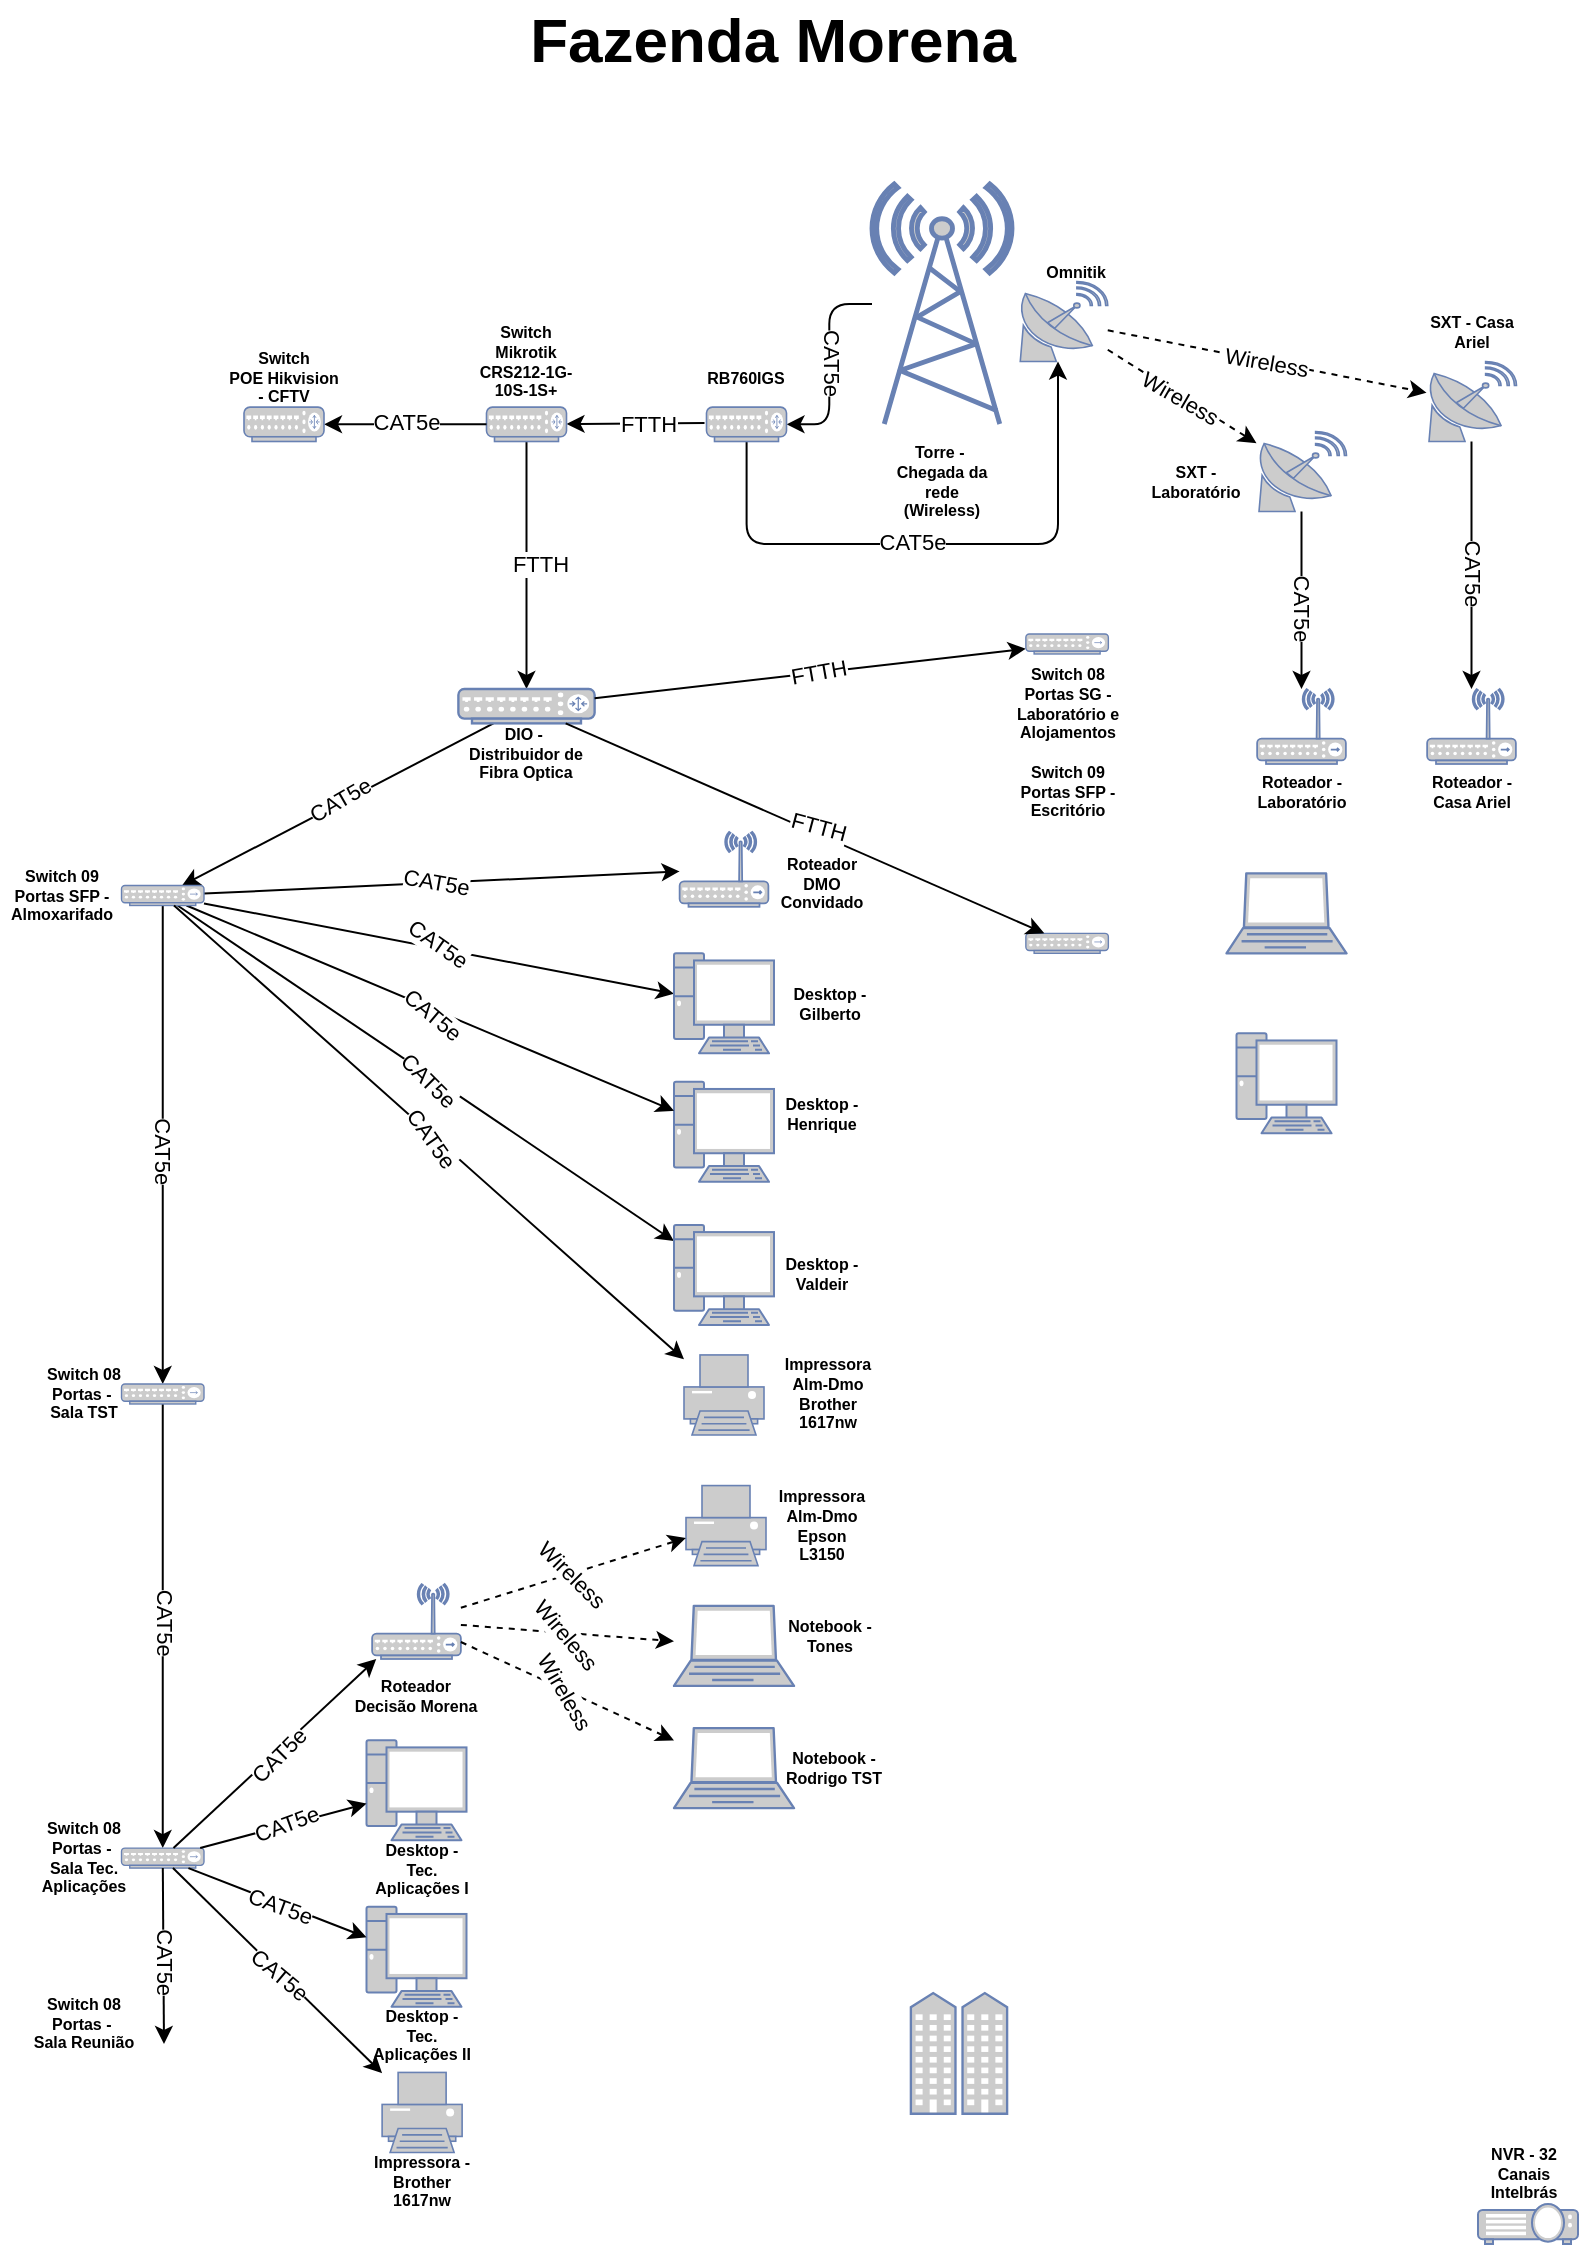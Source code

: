 <mxfile version="21.3.5" type="github">
  <diagram name="Página-1" id="kqtkgq784HLdi7vzzQb3">
    <mxGraphModel dx="1434" dy="796" grid="1" gridSize="10" guides="1" tooltips="1" connect="1" arrows="1" fold="1" page="1" pageScale="1" pageWidth="827" pageHeight="1169" math="0" shadow="0">
      <root>
        <mxCell id="0" />
        <mxCell id="1" parent="0" />
        <mxCell id="mtDc0xT71T_Rfm2EKFGz-1" value="Fazenda Morena" style="text;strokeColor=none;fillColor=none;html=1;fontSize=31;fontStyle=1;verticalAlign=middle;align=center;rounded=1;" parent="1" vertex="1">
          <mxGeometry x="364" y="28" width="100" height="40" as="geometry" />
        </mxCell>
        <mxCell id="mtDc0xT71T_Rfm2EKFGz-2" style="edgeStyle=orthogonalEdgeStyle;rounded=1;orthogonalLoop=1;jettySize=auto;html=1;entryX=1;entryY=0.5;entryDx=0;entryDy=0;entryPerimeter=0;" parent="1" source="mtDc0xT71T_Rfm2EKFGz-3" target="mtDc0xT71T_Rfm2EKFGz-52" edge="1">
          <mxGeometry relative="1" as="geometry" />
        </mxCell>
        <mxCell id="mtDc0xT71T_Rfm2EKFGz-3" value="" style="fontColor=#0066CC;verticalAlign=top;verticalLabelPosition=bottom;labelPosition=center;align=center;html=1;outlineConnect=0;fillColor=#CCCCCC;strokeColor=#6881B3;gradientColor=none;gradientDirection=north;strokeWidth=2;shape=mxgraph.networks.radio_tower;rounded=1;" parent="1" vertex="1">
          <mxGeometry x="464" y="120" width="70" height="120" as="geometry" />
        </mxCell>
        <mxCell id="mtDc0xT71T_Rfm2EKFGz-4" value="" style="fontColor=#0066CC;verticalAlign=top;verticalLabelPosition=bottom;labelPosition=center;align=center;html=1;outlineConnect=0;fillColor=#CCCCCC;strokeColor=#6881B3;gradientColor=none;gradientDirection=north;strokeWidth=2;shape=mxgraph.networks.satellite_dish;rounded=1;" parent="1" vertex="1">
          <mxGeometry x="536.88" y="168.75" width="45" height="40" as="geometry" />
        </mxCell>
        <mxCell id="mtDc0xT71T_Rfm2EKFGz-5" value="" style="fontColor=#0066CC;verticalAlign=top;verticalLabelPosition=bottom;labelPosition=center;align=center;html=1;outlineConnect=0;fillColor=#CCCCCC;strokeColor=#6881B3;gradientColor=none;gradientDirection=north;strokeWidth=2;shape=mxgraph.networks.satellite_dish;direction=east;rounded=1;" parent="1" vertex="1">
          <mxGeometry x="741.25" y="208.75" width="45" height="40" as="geometry" />
        </mxCell>
        <mxCell id="mtDc0xT71T_Rfm2EKFGz-12" value="" style="fontColor=#0066CC;verticalAlign=top;verticalLabelPosition=bottom;labelPosition=center;align=center;html=1;outlineConnect=0;fillColor=#CCCCCC;strokeColor=#6881B3;gradientColor=none;gradientDirection=north;strokeWidth=2;shape=mxgraph.networks.pc;rounded=1;" parent="1" vertex="1">
          <mxGeometry x="365.0" y="568.91" width="50" height="50" as="geometry" />
        </mxCell>
        <mxCell id="mtDc0xT71T_Rfm2EKFGz-13" value="" style="fontColor=#0066CC;verticalAlign=top;verticalLabelPosition=bottom;labelPosition=center;align=center;html=1;outlineConnect=0;fillColor=#CCCCCC;strokeColor=#6881B3;gradientColor=none;gradientDirection=north;strokeWidth=2;shape=mxgraph.networks.pc;rounded=1;" parent="1" vertex="1">
          <mxGeometry x="211.25" y="898.13" width="50" height="50" as="geometry" />
        </mxCell>
        <mxCell id="mtDc0xT71T_Rfm2EKFGz-14" value="" style="fontColor=#0066CC;verticalAlign=top;verticalLabelPosition=bottom;labelPosition=center;align=center;html=1;outlineConnect=0;fillColor=#CCCCCC;strokeColor=#6881B3;gradientColor=none;gradientDirection=north;strokeWidth=2;shape=mxgraph.networks.pc;rounded=1;" parent="1" vertex="1">
          <mxGeometry x="211.25" y="981.41" width="50" height="50" as="geometry" />
        </mxCell>
        <mxCell id="mtDc0xT71T_Rfm2EKFGz-20" value="" style="endArrow=classic;html=1;rounded=1;" parent="1" target="mtDc0xT71T_Rfm2EKFGz-178" edge="1">
          <mxGeometry relative="1" as="geometry">
            <mxPoint x="380.25" y="239.5" as="sourcePoint" />
            <mxPoint x="300" y="240" as="targetPoint" />
          </mxGeometry>
        </mxCell>
        <mxCell id="mtDc0xT71T_Rfm2EKFGz-21" value="FTTH" style="edgeLabel;resizable=0;html=1;align=center;verticalAlign=middle;rounded=1;" parent="mtDc0xT71T_Rfm2EKFGz-20" connectable="0" vertex="1">
          <mxGeometry relative="1" as="geometry">
            <mxPoint x="6" as="offset" />
          </mxGeometry>
        </mxCell>
        <mxCell id="mtDc0xT71T_Rfm2EKFGz-22" value="" style="endArrow=classic;html=1;rounded=1;" parent="1" source="mtDc0xT71T_Rfm2EKFGz-178" target="2CgIQUD_HwFbcq3ERgBm-1" edge="1">
          <mxGeometry relative="1" as="geometry">
            <mxPoint x="220" y="240" as="sourcePoint" />
            <mxPoint x="120" y="240" as="targetPoint" />
          </mxGeometry>
        </mxCell>
        <mxCell id="mtDc0xT71T_Rfm2EKFGz-23" value="FTTH" style="edgeLabel;resizable=0;html=1;align=center;verticalAlign=middle;rotation=0;rounded=1;" parent="mtDc0xT71T_Rfm2EKFGz-22" connectable="0" vertex="1">
          <mxGeometry relative="1" as="geometry">
            <mxPoint x="6" y="-1" as="offset" />
          </mxGeometry>
        </mxCell>
        <mxCell id="mtDc0xT71T_Rfm2EKFGz-24" value="" style="endArrow=classic;html=1;rounded=1;" parent="1" source="2CgIQUD_HwFbcq3ERgBm-1" target="mtDc0xT71T_Rfm2EKFGz-171" edge="1">
          <mxGeometry relative="1" as="geometry">
            <mxPoint x="70" y="260" as="sourcePoint" />
            <mxPoint x="70" y="440" as="targetPoint" />
          </mxGeometry>
        </mxCell>
        <mxCell id="mtDc0xT71T_Rfm2EKFGz-25" value="CAT5e" style="edgeLabel;resizable=0;html=1;align=center;verticalAlign=middle;rotation=-30;rounded=1;" parent="mtDc0xT71T_Rfm2EKFGz-24" connectable="0" vertex="1">
          <mxGeometry relative="1" as="geometry">
            <mxPoint x="1" y="-2" as="offset" />
          </mxGeometry>
        </mxCell>
        <mxCell id="mtDc0xT71T_Rfm2EKFGz-28" value="" style="endArrow=classic;html=1;rounded=1;" parent="1" source="mtDc0xT71T_Rfm2EKFGz-171" target="mtDc0xT71T_Rfm2EKFGz-146" edge="1">
          <mxGeometry relative="1" as="geometry">
            <mxPoint x="97" y="441" as="sourcePoint" />
            <mxPoint x="180.63" y="378.75" as="targetPoint" />
          </mxGeometry>
        </mxCell>
        <mxCell id="mtDc0xT71T_Rfm2EKFGz-29" value="CAT5e" style="edgeLabel;resizable=0;html=1;align=center;verticalAlign=middle;rotation=10;rounded=1;" parent="mtDc0xT71T_Rfm2EKFGz-28" connectable="0" vertex="1">
          <mxGeometry relative="1" as="geometry">
            <mxPoint x="-3" y="-1" as="offset" />
          </mxGeometry>
        </mxCell>
        <mxCell id="mtDc0xT71T_Rfm2EKFGz-30" value="" style="endArrow=classic;html=1;rounded=1;" parent="1" source="mtDc0xT71T_Rfm2EKFGz-171" target="2CgIQUD_HwFbcq3ERgBm-9" edge="1">
          <mxGeometry relative="1" as="geometry">
            <mxPoint x="100" y="450" as="sourcePoint" />
            <mxPoint x="180" y="420" as="targetPoint" />
          </mxGeometry>
        </mxCell>
        <mxCell id="mtDc0xT71T_Rfm2EKFGz-31" value="CAT5e" style="edgeLabel;resizable=0;html=1;align=center;verticalAlign=middle;rotation=35;rounded=1;" parent="mtDc0xT71T_Rfm2EKFGz-30" connectable="0" vertex="1">
          <mxGeometry relative="1" as="geometry">
            <mxPoint y="-3" as="offset" />
          </mxGeometry>
        </mxCell>
        <mxCell id="mtDc0xT71T_Rfm2EKFGz-41" value="Switch&lt;br&gt;Mikrotik&lt;br&gt;CRS212-1G-10S-1S+" style="text;html=1;strokeColor=none;fillColor=none;align=center;verticalAlign=middle;whiteSpace=wrap;rounded=1;fontSize=8;fontStyle=1" parent="1" vertex="1">
          <mxGeometry x="261.25" y="193.75" width="60" height="30" as="geometry" />
        </mxCell>
        <mxCell id="mtDc0xT71T_Rfm2EKFGz-50" value="DIO -&amp;nbsp; Distribuidor de Fibra Optica" style="text;html=1;strokeColor=none;fillColor=none;align=center;verticalAlign=middle;whiteSpace=wrap;rounded=1;fontSize=8;fontStyle=1" parent="1" vertex="1">
          <mxGeometry x="261.25" y="389.69" width="60" height="30" as="geometry" />
        </mxCell>
        <mxCell id="mtDc0xT71T_Rfm2EKFGz-51" style="edgeStyle=orthogonalEdgeStyle;rounded=1;orthogonalLoop=1;jettySize=auto;html=1;" parent="1" source="mtDc0xT71T_Rfm2EKFGz-52" target="mtDc0xT71T_Rfm2EKFGz-4" edge="1">
          <mxGeometry relative="1" as="geometry">
            <Array as="points">
              <mxPoint x="401" y="300" />
              <mxPoint x="557" y="300" />
            </Array>
          </mxGeometry>
        </mxCell>
        <mxCell id="mtDc0xT71T_Rfm2EKFGz-52" value="" style="fontColor=#0066CC;verticalAlign=top;verticalLabelPosition=bottom;labelPosition=center;align=center;html=1;outlineConnect=0;fillColor=#CCCCCC;strokeColor=#6881B3;gradientColor=none;gradientDirection=north;strokeWidth=2;shape=mxgraph.networks.router;rounded=1;" parent="1" vertex="1">
          <mxGeometry x="381.25" y="231.56" width="40" height="17.19" as="geometry" />
        </mxCell>
        <mxCell id="mtDc0xT71T_Rfm2EKFGz-53" value="Roteador&lt;br&gt;DMO Convidado" style="text;html=1;strokeColor=none;fillColor=none;align=center;verticalAlign=middle;whiteSpace=wrap;rounded=1;fontSize=8;fontStyle=1" parent="1" vertex="1">
          <mxGeometry x="408.81" y="455.0" width="60" height="30" as="geometry" />
        </mxCell>
        <mxCell id="mtDc0xT71T_Rfm2EKFGz-58" value="" style="endArrow=classic;html=1;rounded=1;" parent="1" source="mtDc0xT71T_Rfm2EKFGz-171" target="mtDc0xT71T_Rfm2EKFGz-12" edge="1">
          <mxGeometry relative="1" as="geometry">
            <mxPoint x="78.917" y="460" as="sourcePoint" />
            <mxPoint x="180.63" y="574.06" as="targetPoint" />
          </mxGeometry>
        </mxCell>
        <mxCell id="mtDc0xT71T_Rfm2EKFGz-59" value="CAT5e" style="edgeLabel;resizable=0;html=1;align=center;verticalAlign=middle;rotation=40;rounded=1;" parent="mtDc0xT71T_Rfm2EKFGz-58" connectable="0" vertex="1">
          <mxGeometry relative="1" as="geometry">
            <mxPoint x="1" y="3" as="offset" />
          </mxGeometry>
        </mxCell>
        <mxCell id="mtDc0xT71T_Rfm2EKFGz-60" value="" style="endArrow=classic;html=1;rounded=1;" parent="1" source="mtDc0xT71T_Rfm2EKFGz-171" target="2CgIQUD_HwFbcq3ERgBm-11" edge="1">
          <mxGeometry relative="1" as="geometry">
            <mxPoint x="74.938" y="460" as="sourcePoint" />
            <mxPoint x="180.63" y="674.06" as="targetPoint" />
          </mxGeometry>
        </mxCell>
        <mxCell id="mtDc0xT71T_Rfm2EKFGz-61" value="CAT5e" style="edgeLabel;resizable=0;html=1;align=center;verticalAlign=middle;rotation=45;rounded=1;" parent="mtDc0xT71T_Rfm2EKFGz-60" connectable="0" vertex="1">
          <mxGeometry relative="1" as="geometry">
            <mxPoint x="1" y="3" as="offset" />
          </mxGeometry>
        </mxCell>
        <mxCell id="mtDc0xT71T_Rfm2EKFGz-89" value="" style="endArrow=classic;html=1;rounded=1;" parent="1" source="mtDc0xT71T_Rfm2EKFGz-171" target="2CgIQUD_HwFbcq3ERgBm-7" edge="1">
          <mxGeometry relative="1" as="geometry">
            <mxPoint x="73.276" y="460" as="sourcePoint" />
            <mxPoint x="190" y="800" as="targetPoint" />
          </mxGeometry>
        </mxCell>
        <mxCell id="mtDc0xT71T_Rfm2EKFGz-90" value="CAT5e" style="edgeLabel;resizable=0;html=1;align=center;verticalAlign=middle;rotation=90;rounded=1;" parent="mtDc0xT71T_Rfm2EKFGz-89" connectable="0" vertex="1">
          <mxGeometry relative="1" as="geometry">
            <mxPoint x="1" y="3" as="offset" />
          </mxGeometry>
        </mxCell>
        <mxCell id="mtDc0xT71T_Rfm2EKFGz-92" value="" style="endArrow=classic;html=1;rounded=1;dashed=1;" parent="1" source="mtDc0xT71T_Rfm2EKFGz-4" target="mtDc0xT71T_Rfm2EKFGz-5" edge="1">
          <mxGeometry relative="1" as="geometry">
            <mxPoint x="566.75" y="215" as="sourcePoint" />
            <mxPoint x="748.75" y="70" as="targetPoint" />
          </mxGeometry>
        </mxCell>
        <mxCell id="mtDc0xT71T_Rfm2EKFGz-93" value="Wireless" style="edgeLabel;resizable=0;html=1;align=center;verticalAlign=middle;rotation=10;rounded=1;" parent="mtDc0xT71T_Rfm2EKFGz-92" connectable="0" vertex="1">
          <mxGeometry relative="1" as="geometry">
            <mxPoint x="-1" as="offset" />
          </mxGeometry>
        </mxCell>
        <mxCell id="mtDc0xT71T_Rfm2EKFGz-114" value="" style="endArrow=classic;html=1;rounded=1;" parent="1" source="mtDc0xT71T_Rfm2EKFGz-5" target="mtDc0xT71T_Rfm2EKFGz-148" edge="1">
          <mxGeometry relative="1" as="geometry">
            <mxPoint x="750" y="270" as="sourcePoint" />
            <mxPoint x="760" y="350" as="targetPoint" />
          </mxGeometry>
        </mxCell>
        <mxCell id="mtDc0xT71T_Rfm2EKFGz-115" value="CAT5e" style="edgeLabel;resizable=0;html=1;align=center;verticalAlign=middle;rotation=90;rounded=1;" parent="mtDc0xT71T_Rfm2EKFGz-114" connectable="0" vertex="1">
          <mxGeometry relative="1" as="geometry">
            <mxPoint x="1" y="3" as="offset" />
          </mxGeometry>
        </mxCell>
        <mxCell id="mtDc0xT71T_Rfm2EKFGz-116" value="" style="fontColor=#0066CC;verticalAlign=top;verticalLabelPosition=bottom;labelPosition=center;align=center;html=1;outlineConnect=0;fillColor=#CCCCCC;strokeColor=#6881B3;gradientColor=none;gradientDirection=north;strokeWidth=2;shape=mxgraph.networks.satellite_dish;direction=east;rounded=1;" parent="1" vertex="1">
          <mxGeometry x="656.25" y="243.75" width="45" height="40" as="geometry" />
        </mxCell>
        <mxCell id="mtDc0xT71T_Rfm2EKFGz-117" value="" style="endArrow=classic;html=1;rounded=1;" parent="1" source="mtDc0xT71T_Rfm2EKFGz-116" target="mtDc0xT71T_Rfm2EKFGz-147" edge="1">
          <mxGeometry relative="1" as="geometry">
            <mxPoint x="720" y="293" as="sourcePoint" />
            <mxPoint x="678.75" y="356.25" as="targetPoint" />
          </mxGeometry>
        </mxCell>
        <mxCell id="mtDc0xT71T_Rfm2EKFGz-118" value="CAT5e" style="edgeLabel;resizable=0;html=1;align=center;verticalAlign=middle;rotation=90;rounded=1;" parent="mtDc0xT71T_Rfm2EKFGz-117" connectable="0" vertex="1">
          <mxGeometry relative="1" as="geometry">
            <mxPoint x="1" y="3" as="offset" />
          </mxGeometry>
        </mxCell>
        <mxCell id="mtDc0xT71T_Rfm2EKFGz-119" value="" style="endArrow=classic;html=1;rounded=1;dashed=1;" parent="1" source="mtDc0xT71T_Rfm2EKFGz-4" target="mtDc0xT71T_Rfm2EKFGz-116" edge="1">
          <mxGeometry relative="1" as="geometry">
            <mxPoint x="596" y="239" as="sourcePoint" />
            <mxPoint x="751" y="239" as="targetPoint" />
          </mxGeometry>
        </mxCell>
        <mxCell id="mtDc0xT71T_Rfm2EKFGz-120" value="Wireless" style="edgeLabel;resizable=0;html=1;align=center;verticalAlign=middle;rotation=30;rounded=1;" parent="mtDc0xT71T_Rfm2EKFGz-119" connectable="0" vertex="1">
          <mxGeometry relative="1" as="geometry">
            <mxPoint x="-1" as="offset" />
          </mxGeometry>
        </mxCell>
        <mxCell id="mtDc0xT71T_Rfm2EKFGz-121" value="CAT5e" style="edgeLabel;resizable=0;html=1;align=center;verticalAlign=middle;rounded=1;" parent="1" connectable="0" vertex="1">
          <mxGeometry x="483.441" y="298.752" as="geometry" />
        </mxCell>
        <mxCell id="mtDc0xT71T_Rfm2EKFGz-122" value="CAT5e" style="edgeLabel;resizable=0;html=1;align=center;verticalAlign=middle;rotation=90;rounded=1;" parent="1" connectable="0" vertex="1">
          <mxGeometry x="444" y="208.75" as="geometry" />
        </mxCell>
        <mxCell id="mtDc0xT71T_Rfm2EKFGz-123" value="RB760IGS" style="text;html=1;strokeColor=none;fillColor=none;align=center;verticalAlign=middle;whiteSpace=wrap;rounded=1;fontSize=8;fontStyle=1" parent="1" vertex="1">
          <mxGeometry x="371.25" y="201.56" width="60" height="30" as="geometry" />
        </mxCell>
        <mxCell id="mtDc0xT71T_Rfm2EKFGz-124" value="Switch 09 Portas SFP - Almoxarifado" style="text;html=1;strokeColor=none;fillColor=none;align=center;verticalAlign=middle;whiteSpace=wrap;rounded=1;fontSize=8;fontStyle=1" parent="1" vertex="1">
          <mxGeometry x="28.75" y="460.75" width="60" height="30" as="geometry" />
        </mxCell>
        <mxCell id="mtDc0xT71T_Rfm2EKFGz-127" value="Omnitik" style="text;html=1;strokeColor=none;fillColor=none;align=center;verticalAlign=middle;whiteSpace=wrap;rounded=1;fontSize=8;fontStyle=1" parent="1" vertex="1">
          <mxGeometry x="536.25" y="148.75" width="60" height="30" as="geometry" />
        </mxCell>
        <mxCell id="mtDc0xT71T_Rfm2EKFGz-128" value="SXT - Laboratório" style="text;html=1;strokeColor=none;fillColor=none;align=center;verticalAlign=middle;whiteSpace=wrap;rounded=1;fontSize=8;fontStyle=1" parent="1" vertex="1">
          <mxGeometry x="596.25" y="253.75" width="60" height="30" as="geometry" />
        </mxCell>
        <mxCell id="mtDc0xT71T_Rfm2EKFGz-129" value="SXT - Casa Ariel" style="text;html=1;strokeColor=none;fillColor=none;align=center;verticalAlign=middle;whiteSpace=wrap;rounded=1;fontSize=8;fontStyle=1" parent="1" vertex="1">
          <mxGeometry x="733.75" y="178.75" width="60" height="30" as="geometry" />
        </mxCell>
        <mxCell id="mtDc0xT71T_Rfm2EKFGz-130" value="Roteador - Laboratório" style="text;html=1;strokeColor=none;fillColor=none;align=center;verticalAlign=middle;whiteSpace=wrap;rounded=1;fontSize=8;fontStyle=1" parent="1" vertex="1">
          <mxGeometry x="648.75" y="408.75" width="60" height="30" as="geometry" />
        </mxCell>
        <mxCell id="mtDc0xT71T_Rfm2EKFGz-131" value="Roteador - Casa Ariel" style="text;html=1;strokeColor=none;fillColor=none;align=center;verticalAlign=middle;whiteSpace=wrap;rounded=1;fontSize=8;fontStyle=1" parent="1" vertex="1">
          <mxGeometry x="733.75" y="408.75" width="60" height="30" as="geometry" />
        </mxCell>
        <mxCell id="mtDc0xT71T_Rfm2EKFGz-133" value="Desktop - Henrique" style="text;html=1;strokeColor=none;fillColor=none;align=center;verticalAlign=middle;whiteSpace=wrap;rounded=1;fontSize=8;fontStyle=1" parent="1" vertex="1">
          <mxGeometry x="408.81" y="570" width="60" height="30" as="geometry" />
        </mxCell>
        <mxCell id="mtDc0xT71T_Rfm2EKFGz-146" value="" style="fontColor=#0066CC;verticalAlign=top;verticalLabelPosition=bottom;labelPosition=center;align=center;html=1;outlineConnect=0;fillColor=#CCCCCC;strokeColor=#6881B3;gradientColor=none;gradientDirection=north;strokeWidth=2;shape=mxgraph.networks.wireless_hub;rounded=1;" parent="1" vertex="1">
          <mxGeometry x="367.81" y="443.91" width="44.38" height="37.5" as="geometry" />
        </mxCell>
        <mxCell id="mtDc0xT71T_Rfm2EKFGz-147" value="" style="fontColor=#0066CC;verticalAlign=top;verticalLabelPosition=bottom;labelPosition=center;align=center;html=1;outlineConnect=0;fillColor=#CCCCCC;strokeColor=#6881B3;gradientColor=none;gradientDirection=north;strokeWidth=2;shape=mxgraph.networks.wireless_hub;rounded=1;" parent="1" vertex="1">
          <mxGeometry x="656.56" y="372.5" width="44.38" height="37.5" as="geometry" />
        </mxCell>
        <mxCell id="mtDc0xT71T_Rfm2EKFGz-148" value="" style="fontColor=#0066CC;verticalAlign=top;verticalLabelPosition=bottom;labelPosition=center;align=center;html=1;outlineConnect=0;fillColor=#CCCCCC;strokeColor=#6881B3;gradientColor=none;gradientDirection=north;strokeWidth=2;shape=mxgraph.networks.wireless_hub;rounded=1;" parent="1" vertex="1">
          <mxGeometry x="741.56" y="372.5" width="44.38" height="37.5" as="geometry" />
        </mxCell>
        <mxCell id="mtDc0xT71T_Rfm2EKFGz-151" value="Torre -&amp;nbsp;&lt;br&gt;Chegada da rede&lt;br&gt;(Wireless)" style="text;html=1;strokeColor=none;fillColor=none;align=center;verticalAlign=middle;whiteSpace=wrap;rounded=1;fontSize=8;fontStyle=1" parent="1" vertex="1">
          <mxGeometry x="469" y="253.75" width="60" height="30" as="geometry" />
        </mxCell>
        <mxCell id="mtDc0xT71T_Rfm2EKFGz-159" value="" style="fontColor=#0066CC;verticalAlign=top;verticalLabelPosition=bottom;labelPosition=center;align=center;html=1;outlineConnect=0;fillColor=#CCCCCC;strokeColor=#6881B3;gradientColor=none;gradientDirection=north;strokeWidth=2;shape=mxgraph.networks.community;rounded=1;" parent="1" vertex="1">
          <mxGeometry x="483.44" y="1024.53" width="48.12" height="60.32" as="geometry" />
        </mxCell>
        <mxCell id="mtDc0xT71T_Rfm2EKFGz-167" value="" style="fontColor=#0066CC;verticalAlign=top;verticalLabelPosition=bottom;labelPosition=center;align=center;html=1;outlineConnect=0;fillColor=#CCCCCC;strokeColor=#6881B3;gradientColor=none;gradientDirection=north;strokeWidth=2;shape=mxgraph.networks.video_projector;rounded=1;" parent="1" vertex="1">
          <mxGeometry x="767" y="1130.0" width="50" height="20" as="geometry" />
        </mxCell>
        <mxCell id="mtDc0xT71T_Rfm2EKFGz-168" value="" style="endArrow=classic;html=1;rounded=1;exitX=0.5;exitY=0;exitDx=0;exitDy=0;exitPerimeter=0;" parent="1" source="2CgIQUD_HwFbcq3ERgBm-7" target="mtDc0xT71T_Rfm2EKFGz-174" edge="1">
          <mxGeometry relative="1" as="geometry">
            <mxPoint x="66" y="481" as="sourcePoint" />
            <mxPoint x="90" y="920" as="targetPoint" />
          </mxGeometry>
        </mxCell>
        <mxCell id="mtDc0xT71T_Rfm2EKFGz-169" value="CAT5e" style="edgeLabel;resizable=0;html=1;align=center;verticalAlign=middle;rotation=90;rounded=1;" parent="mtDc0xT71T_Rfm2EKFGz-168" connectable="0" vertex="1">
          <mxGeometry relative="1" as="geometry">
            <mxPoint x="1" y="3" as="offset" />
          </mxGeometry>
        </mxCell>
        <mxCell id="mtDc0xT71T_Rfm2EKFGz-170" value="NVR - 32 Canais Intelbrás" style="text;html=1;strokeColor=none;fillColor=none;align=center;verticalAlign=middle;whiteSpace=wrap;rounded=1;fontSize=8;fontStyle=1" parent="1" vertex="1">
          <mxGeometry x="760.31" y="1100" width="60" height="30" as="geometry" />
        </mxCell>
        <mxCell id="mtDc0xT71T_Rfm2EKFGz-171" value="" style="fontColor=#0066CC;verticalAlign=top;verticalLabelPosition=bottom;labelPosition=center;align=center;html=1;outlineConnect=0;fillColor=#CCCCCC;strokeColor=#6881B3;gradientColor=none;gradientDirection=north;strokeWidth=2;shape=mxgraph.networks.hub;rounded=1;" parent="1" vertex="1">
          <mxGeometry x="88.75" y="470.75" width="41.25" height="10" as="geometry" />
        </mxCell>
        <mxCell id="mtDc0xT71T_Rfm2EKFGz-174" value="" style="fontColor=#0066CC;verticalAlign=top;verticalLabelPosition=bottom;labelPosition=center;align=center;html=1;outlineConnect=0;fillColor=#CCCCCC;strokeColor=#6881B3;gradientColor=none;gradientDirection=north;strokeWidth=2;shape=mxgraph.networks.hub;rounded=1;" parent="1" vertex="1">
          <mxGeometry x="88.75" y="952.04" width="41.25" height="10" as="geometry" />
        </mxCell>
        <mxCell id="mtDc0xT71T_Rfm2EKFGz-178" value="" style="fontColor=#0066CC;verticalAlign=top;verticalLabelPosition=bottom;labelPosition=center;align=center;html=1;outlineConnect=0;fillColor=#CCCCCC;strokeColor=#6881B3;gradientColor=none;gradientDirection=north;strokeWidth=2;shape=mxgraph.networks.router;rounded=1;" parent="1" vertex="1">
          <mxGeometry x="271.25" y="231.56" width="40" height="17.19" as="geometry" />
        </mxCell>
        <mxCell id="2CgIQUD_HwFbcq3ERgBm-1" value="" style="fontColor=#0066CC;verticalAlign=top;verticalLabelPosition=bottom;labelPosition=center;align=center;html=1;outlineConnect=0;fillColor=#CCCCCC;strokeColor=#6881B3;gradientColor=none;gradientDirection=north;strokeWidth=2;shape=mxgraph.networks.router;rounded=1;" parent="1" vertex="1">
          <mxGeometry x="257.19" y="372.5" width="68.12" height="17.19" as="geometry" />
        </mxCell>
        <mxCell id="2CgIQUD_HwFbcq3ERgBm-2" value="" style="endArrow=classic;html=1;rounded=1;" parent="1" source="mtDc0xT71T_Rfm2EKFGz-178" target="2CgIQUD_HwFbcq3ERgBm-4" edge="1">
          <mxGeometry relative="1" as="geometry">
            <mxPoint x="260.13" y="253.75" as="sourcePoint" />
            <mxPoint x="260" y="290" as="targetPoint" />
          </mxGeometry>
        </mxCell>
        <mxCell id="2CgIQUD_HwFbcq3ERgBm-3" value="CAT5e" style="edgeLabel;resizable=0;html=1;align=center;verticalAlign=middle;rotation=0;rounded=1;" parent="2CgIQUD_HwFbcq3ERgBm-2" connectable="0" vertex="1">
          <mxGeometry relative="1" as="geometry">
            <mxPoint y="-1" as="offset" />
          </mxGeometry>
        </mxCell>
        <mxCell id="2CgIQUD_HwFbcq3ERgBm-4" value="" style="fontColor=#0066CC;verticalAlign=top;verticalLabelPosition=bottom;labelPosition=center;align=center;html=1;outlineConnect=0;fillColor=#CCCCCC;strokeColor=#6881B3;gradientColor=none;gradientDirection=north;strokeWidth=2;shape=mxgraph.networks.router;rounded=1;" parent="1" vertex="1">
          <mxGeometry x="150" y="231.56" width="40" height="17.19" as="geometry" />
        </mxCell>
        <mxCell id="2CgIQUD_HwFbcq3ERgBm-5" value="Switch&lt;br&gt;POE Hikvision - CFTV" style="text;html=1;strokeColor=none;fillColor=none;align=center;verticalAlign=middle;whiteSpace=wrap;rounded=1;fontSize=8;fontStyle=1" parent="1" vertex="1">
          <mxGeometry x="140" y="201.56" width="60" height="30" as="geometry" />
        </mxCell>
        <mxCell id="2CgIQUD_HwFbcq3ERgBm-7" value="" style="fontColor=#0066CC;verticalAlign=top;verticalLabelPosition=bottom;labelPosition=center;align=center;html=1;outlineConnect=0;fillColor=#CCCCCC;strokeColor=#6881B3;gradientColor=none;gradientDirection=north;strokeWidth=2;shape=mxgraph.networks.hub;rounded=1;" parent="1" vertex="1">
          <mxGeometry x="88.75" y="720" width="41.25" height="10" as="geometry" />
        </mxCell>
        <mxCell id="2CgIQUD_HwFbcq3ERgBm-9" value="" style="fontColor=#0066CC;verticalAlign=top;verticalLabelPosition=bottom;labelPosition=center;align=center;html=1;outlineConnect=0;fillColor=#CCCCCC;strokeColor=#6881B3;gradientColor=none;gradientDirection=north;strokeWidth=2;shape=mxgraph.networks.pc;rounded=1;" parent="1" vertex="1">
          <mxGeometry x="365.0" y="504.66" width="50" height="50" as="geometry" />
        </mxCell>
        <mxCell id="2CgIQUD_HwFbcq3ERgBm-10" value="Desktop - Gilberto" style="text;html=1;strokeColor=none;fillColor=none;align=center;verticalAlign=middle;whiteSpace=wrap;rounded=1;fontSize=8;fontStyle=1" parent="1" vertex="1">
          <mxGeometry x="413.18" y="514.66" width="60" height="30" as="geometry" />
        </mxCell>
        <mxCell id="2CgIQUD_HwFbcq3ERgBm-11" value="" style="fontColor=#0066CC;verticalAlign=top;verticalLabelPosition=bottom;labelPosition=center;align=center;html=1;outlineConnect=0;fillColor=#CCCCCC;strokeColor=#6881B3;gradientColor=none;gradientDirection=north;strokeWidth=2;shape=mxgraph.networks.pc;rounded=1;" parent="1" vertex="1">
          <mxGeometry x="365.0" y="640.47" width="50" height="50" as="geometry" />
        </mxCell>
        <mxCell id="2CgIQUD_HwFbcq3ERgBm-12" value="Desktop - Valdeir" style="text;html=1;strokeColor=none;fillColor=none;align=center;verticalAlign=middle;whiteSpace=wrap;rounded=1;fontSize=8;fontStyle=1" parent="1" vertex="1">
          <mxGeometry x="408.81" y="650.47" width="60" height="30" as="geometry" />
        </mxCell>
        <mxCell id="2CgIQUD_HwFbcq3ERgBm-14" value="Notebook - Tones" style="text;html=1;strokeColor=none;fillColor=none;align=center;verticalAlign=middle;whiteSpace=wrap;rounded=1;fontSize=8;fontStyle=1" parent="1" vertex="1">
          <mxGeometry x="413.18" y="830.95" width="60" height="30" as="geometry" />
        </mxCell>
        <mxCell id="2CgIQUD_HwFbcq3ERgBm-17" value="" style="fontColor=#0066CC;verticalAlign=top;verticalLabelPosition=bottom;labelPosition=center;align=center;html=1;outlineConnect=0;fillColor=#CCCCCC;strokeColor=#6881B3;gradientColor=none;gradientDirection=north;strokeWidth=2;shape=mxgraph.networks.printer;rounded=1;" parent="1" vertex="1">
          <mxGeometry x="370" y="705.47" width="40" height="40" as="geometry" />
        </mxCell>
        <mxCell id="2CgIQUD_HwFbcq3ERgBm-18" value="Impressora Alm-Dmo&lt;br&gt;Brother 1617nw" style="text;html=1;strokeColor=none;fillColor=none;align=center;verticalAlign=middle;whiteSpace=wrap;rounded=1;fontSize=8;fontStyle=1" parent="1" vertex="1">
          <mxGeometry x="412.19" y="700.0" width="60" height="50" as="geometry" />
        </mxCell>
        <mxCell id="2CgIQUD_HwFbcq3ERgBm-19" value="" style="endArrow=classic;html=1;rounded=1;" parent="1" source="mtDc0xT71T_Rfm2EKFGz-171" target="2CgIQUD_HwFbcq3ERgBm-17" edge="1">
          <mxGeometry relative="1" as="geometry">
            <mxPoint x="90" y="330" as="sourcePoint" />
            <mxPoint x="250" y="740" as="targetPoint" />
          </mxGeometry>
        </mxCell>
        <mxCell id="2CgIQUD_HwFbcq3ERgBm-20" value="CAT5e" style="edgeLabel;resizable=0;html=1;align=center;verticalAlign=middle;rotation=55;rounded=1;" parent="2CgIQUD_HwFbcq3ERgBm-19" connectable="0" vertex="1">
          <mxGeometry relative="1" as="geometry">
            <mxPoint x="1" y="3" as="offset" />
          </mxGeometry>
        </mxCell>
        <mxCell id="EAprUsOKvEmy7xqBj63X-1" value="" style="endArrow=classic;html=1;rounded=1;strokeColor=default;dashed=1;" edge="1" parent="1" source="EAprUsOKvEmy7xqBj63X-19" target="2CgIQUD_HwFbcq3ERgBm-13">
          <mxGeometry relative="1" as="geometry">
            <mxPoint x="249.794" y="914.06" as="sourcePoint" />
            <mxPoint x="269.06" y="533.98" as="targetPoint" />
          </mxGeometry>
        </mxCell>
        <mxCell id="EAprUsOKvEmy7xqBj63X-2" value="Wireless" style="edgeLabel;resizable=0;html=1;align=center;verticalAlign=middle;rotation=50;rounded=1;" connectable="0" vertex="1" parent="EAprUsOKvEmy7xqBj63X-1">
          <mxGeometry relative="1" as="geometry">
            <mxPoint x="-1" as="offset" />
          </mxGeometry>
        </mxCell>
        <mxCell id="EAprUsOKvEmy7xqBj63X-3" value="" style="fontColor=#0066CC;verticalAlign=top;verticalLabelPosition=bottom;labelPosition=center;align=center;html=1;outlineConnect=0;fillColor=#CCCCCC;strokeColor=#6881B3;gradientColor=none;gradientDirection=north;strokeWidth=2;shape=mxgraph.networks.printer;rounded=1;" vertex="1" parent="1">
          <mxGeometry x="371" y="770.79" width="40" height="40" as="geometry" />
        </mxCell>
        <mxCell id="EAprUsOKvEmy7xqBj63X-5" value="" style="endArrow=classic;html=1;rounded=1;strokeColor=default;dashed=1;" edge="1" parent="1" source="EAprUsOKvEmy7xqBj63X-19" target="EAprUsOKvEmy7xqBj63X-3">
          <mxGeometry relative="1" as="geometry">
            <mxPoint x="244.917" y="914.06" as="sourcePoint" />
            <mxPoint x="320" y="770.47" as="targetPoint" />
          </mxGeometry>
        </mxCell>
        <mxCell id="EAprUsOKvEmy7xqBj63X-6" value="Wireless" style="edgeLabel;resizable=0;html=1;align=center;verticalAlign=middle;rotation=45;rounded=1;" connectable="0" vertex="1" parent="EAprUsOKvEmy7xqBj63X-5">
          <mxGeometry relative="1" as="geometry">
            <mxPoint x="-1" as="offset" />
          </mxGeometry>
        </mxCell>
        <mxCell id="EAprUsOKvEmy7xqBj63X-8" value="Switch 08 Portas -&amp;nbsp;&lt;br&gt;Sala TST" style="text;html=1;strokeColor=none;fillColor=none;align=center;verticalAlign=middle;whiteSpace=wrap;rounded=1;fontSize=8;fontStyle=1" vertex="1" parent="1">
          <mxGeometry x="40" y="710.47" width="60" height="30" as="geometry" />
        </mxCell>
        <mxCell id="EAprUsOKvEmy7xqBj63X-7" value="Impressora Alm-Dmo&lt;br&gt;Epson&lt;br&gt;L3150" style="text;html=1;strokeColor=none;fillColor=none;align=center;verticalAlign=middle;whiteSpace=wrap;rounded=1;fontSize=8;fontStyle=1" vertex="1" parent="1">
          <mxGeometry x="408.81" y="765.79" width="60" height="50" as="geometry" />
        </mxCell>
        <mxCell id="2CgIQUD_HwFbcq3ERgBm-13" value="" style="fontColor=#0066CC;verticalAlign=top;verticalLabelPosition=bottom;labelPosition=center;align=center;html=1;outlineConnect=0;fillColor=#CCCCCC;strokeColor=#6881B3;gradientColor=none;gradientDirection=north;strokeWidth=2;shape=mxgraph.networks.laptop;rounded=1;" parent="1" vertex="1">
          <mxGeometry x="365" y="830.95" width="60" height="40" as="geometry" />
        </mxCell>
        <mxCell id="EAprUsOKvEmy7xqBj63X-15" value="" style="endArrow=classic;html=1;rounded=1;" edge="1" parent="1" source="mtDc0xT71T_Rfm2EKFGz-174" target="EAprUsOKvEmy7xqBj63X-19">
          <mxGeometry relative="1" as="geometry">
            <mxPoint x="150" y="970" as="sourcePoint" />
            <mxPoint x="210" y="933.41" as="targetPoint" />
          </mxGeometry>
        </mxCell>
        <mxCell id="EAprUsOKvEmy7xqBj63X-16" value="CAT5e" style="edgeLabel;resizable=0;html=1;align=center;verticalAlign=middle;rotation=-45;rounded=1;" connectable="0" vertex="1" parent="EAprUsOKvEmy7xqBj63X-15">
          <mxGeometry relative="1" as="geometry">
            <mxPoint x="1" y="1" as="offset" />
          </mxGeometry>
        </mxCell>
        <mxCell id="EAprUsOKvEmy7xqBj63X-18" value="" style="fontColor=#0066CC;verticalAlign=top;verticalLabelPosition=bottom;labelPosition=center;align=center;html=1;outlineConnect=0;fillColor=#CCCCCC;strokeColor=#6881B3;gradientColor=none;gradientDirection=north;strokeWidth=2;shape=mxgraph.networks.printer;rounded=1;" vertex="1" parent="1">
          <mxGeometry x="219.06" y="1064.22" width="40" height="40" as="geometry" />
        </mxCell>
        <mxCell id="EAprUsOKvEmy7xqBj63X-19" value="" style="fontColor=#0066CC;verticalAlign=top;verticalLabelPosition=bottom;labelPosition=center;align=center;html=1;outlineConnect=0;fillColor=#CCCCCC;strokeColor=#6881B3;gradientColor=none;gradientDirection=north;strokeWidth=2;shape=mxgraph.networks.wireless_hub;rounded=1;" vertex="1" parent="1">
          <mxGeometry x="214.06" y="820.0" width="44.38" height="37.5" as="geometry" />
        </mxCell>
        <mxCell id="EAprUsOKvEmy7xqBj63X-20" value="" style="endArrow=classic;html=1;rounded=1;" edge="1" parent="1" source="mtDc0xT71T_Rfm2EKFGz-174" target="mtDc0xT71T_Rfm2EKFGz-13">
          <mxGeometry relative="1" as="geometry">
            <mxPoint x="124" y="941" as="sourcePoint" />
            <mxPoint x="233" y="777" as="targetPoint" />
          </mxGeometry>
        </mxCell>
        <mxCell id="EAprUsOKvEmy7xqBj63X-21" value="CAT5e" style="edgeLabel;resizable=0;html=1;align=center;verticalAlign=middle;rotation=-20;rounded=1;" connectable="0" vertex="1" parent="EAprUsOKvEmy7xqBj63X-20">
          <mxGeometry relative="1" as="geometry">
            <mxPoint x="1" y="-1" as="offset" />
          </mxGeometry>
        </mxCell>
        <mxCell id="EAprUsOKvEmy7xqBj63X-22" value="" style="endArrow=classic;html=1;rounded=1;" edge="1" parent="1" source="mtDc0xT71T_Rfm2EKFGz-174" target="mtDc0xT71T_Rfm2EKFGz-14">
          <mxGeometry relative="1" as="geometry">
            <mxPoint x="134" y="951" as="sourcePoint" />
            <mxPoint x="243" y="787" as="targetPoint" />
          </mxGeometry>
        </mxCell>
        <mxCell id="EAprUsOKvEmy7xqBj63X-23" value="CAT5e" style="edgeLabel;resizable=0;html=1;align=center;verticalAlign=middle;rotation=20;rounded=1;" connectable="0" vertex="1" parent="EAprUsOKvEmy7xqBj63X-22">
          <mxGeometry relative="1" as="geometry">
            <mxPoint x="1" y="1" as="offset" />
          </mxGeometry>
        </mxCell>
        <mxCell id="EAprUsOKvEmy7xqBj63X-24" value="" style="endArrow=classic;html=1;rounded=1;" edge="1" parent="1" source="mtDc0xT71T_Rfm2EKFGz-174" target="EAprUsOKvEmy7xqBj63X-18">
          <mxGeometry relative="1" as="geometry">
            <mxPoint x="144" y="961" as="sourcePoint" />
            <mxPoint x="253" y="797" as="targetPoint" />
          </mxGeometry>
        </mxCell>
        <mxCell id="EAprUsOKvEmy7xqBj63X-25" value="CAT5e" style="edgeLabel;resizable=0;html=1;align=center;verticalAlign=middle;rotation=40;rounded=1;" connectable="0" vertex="1" parent="EAprUsOKvEmy7xqBj63X-24">
          <mxGeometry relative="1" as="geometry">
            <mxPoint x="1" y="1" as="offset" />
          </mxGeometry>
        </mxCell>
        <mxCell id="EAprUsOKvEmy7xqBj63X-26" value="" style="fontColor=#0066CC;verticalAlign=top;verticalLabelPosition=bottom;labelPosition=center;align=center;html=1;outlineConnect=0;fillColor=#CCCCCC;strokeColor=#6881B3;gradientColor=none;gradientDirection=north;strokeWidth=2;shape=mxgraph.networks.laptop;rounded=1;" vertex="1" parent="1">
          <mxGeometry x="365" y="892.04" width="60" height="40" as="geometry" />
        </mxCell>
        <mxCell id="EAprUsOKvEmy7xqBj63X-27" value="Notebook - Rodrigo TST" style="text;html=1;strokeColor=none;fillColor=none;align=center;verticalAlign=middle;whiteSpace=wrap;rounded=1;fontSize=8;fontStyle=1" vertex="1" parent="1">
          <mxGeometry x="415.0" y="897.04" width="60" height="30" as="geometry" />
        </mxCell>
        <mxCell id="EAprUsOKvEmy7xqBj63X-28" value="" style="endArrow=classic;html=1;rounded=1;strokeColor=default;dashed=1;" edge="1" parent="1" source="EAprUsOKvEmy7xqBj63X-19" target="EAprUsOKvEmy7xqBj63X-26">
          <mxGeometry relative="1" as="geometry">
            <mxPoint x="261" y="608" as="sourcePoint" />
            <mxPoint x="387" y="750" as="targetPoint" />
          </mxGeometry>
        </mxCell>
        <mxCell id="EAprUsOKvEmy7xqBj63X-29" value="Wireless" style="edgeLabel;resizable=0;html=1;align=center;verticalAlign=middle;rotation=60;rounded=1;" connectable="0" vertex="1" parent="EAprUsOKvEmy7xqBj63X-28">
          <mxGeometry relative="1" as="geometry">
            <mxPoint x="-1" as="offset" />
          </mxGeometry>
        </mxCell>
        <mxCell id="EAprUsOKvEmy7xqBj63X-30" value="Desktop -&lt;br&gt;Tec. Aplicações I" style="text;html=1;strokeColor=none;fillColor=none;align=center;verticalAlign=middle;whiteSpace=wrap;rounded=1;fontSize=8;fontStyle=1" vertex="1" parent="1">
          <mxGeometry x="209.06" y="948.13" width="60" height="30" as="geometry" />
        </mxCell>
        <mxCell id="EAprUsOKvEmy7xqBj63X-31" value="Roteador&lt;br&gt;Decisão Morena" style="text;html=1;strokeColor=none;fillColor=none;align=center;verticalAlign=middle;whiteSpace=wrap;rounded=1;fontSize=8;fontStyle=1" vertex="1" parent="1">
          <mxGeometry x="201.25" y="860.93" width="70" height="30" as="geometry" />
        </mxCell>
        <mxCell id="EAprUsOKvEmy7xqBj63X-32" value="Desktop -&lt;br&gt;Tec. Aplicações II" style="text;html=1;strokeColor=none;fillColor=none;align=center;verticalAlign=middle;whiteSpace=wrap;rounded=1;fontSize=8;fontStyle=1" vertex="1" parent="1">
          <mxGeometry x="209.06" y="1031.41" width="60" height="30" as="geometry" />
        </mxCell>
        <mxCell id="EAprUsOKvEmy7xqBj63X-33" value="Impressora - Brother 1617nw" style="text;html=1;strokeColor=none;fillColor=none;align=center;verticalAlign=middle;whiteSpace=wrap;rounded=1;fontSize=8;fontStyle=1" vertex="1" parent="1">
          <mxGeometry x="209.06" y="1104.22" width="60" height="30" as="geometry" />
        </mxCell>
        <mxCell id="EAprUsOKvEmy7xqBj63X-34" value="" style="endArrow=classic;html=1;rounded=1;" edge="1" parent="1" source="mtDc0xT71T_Rfm2EKFGz-174">
          <mxGeometry relative="1" as="geometry">
            <mxPoint x="109" y="770" as="sourcePoint" />
            <mxPoint x="110" y="1050" as="targetPoint" />
          </mxGeometry>
        </mxCell>
        <mxCell id="EAprUsOKvEmy7xqBj63X-35" value="CAT5e" style="edgeLabel;resizable=0;html=1;align=center;verticalAlign=middle;rotation=90;rounded=1;" connectable="0" vertex="1" parent="EAprUsOKvEmy7xqBj63X-34">
          <mxGeometry relative="1" as="geometry">
            <mxPoint x="1" y="3" as="offset" />
          </mxGeometry>
        </mxCell>
        <mxCell id="EAprUsOKvEmy7xqBj63X-37" value="Switch 08 Portas -&amp;nbsp;&lt;br&gt;Sala Reunião" style="text;html=1;strokeColor=none;fillColor=none;align=center;verticalAlign=middle;whiteSpace=wrap;rounded=1;fontSize=8;fontStyle=1" vertex="1" parent="1">
          <mxGeometry x="40" y="1024.53" width="60" height="30" as="geometry" />
        </mxCell>
        <mxCell id="EAprUsOKvEmy7xqBj63X-38" value="Switch 08 Portas -&amp;nbsp;&lt;br&gt;Sala Tec. Aplicações" style="text;html=1;strokeColor=none;fillColor=none;align=center;verticalAlign=middle;whiteSpace=wrap;rounded=1;fontSize=8;fontStyle=1" vertex="1" parent="1">
          <mxGeometry x="40" y="942.04" width="60" height="30" as="geometry" />
        </mxCell>
        <mxCell id="EAprUsOKvEmy7xqBj63X-39" value="" style="endArrow=classic;html=1;rounded=1;" edge="1" parent="1" source="2CgIQUD_HwFbcq3ERgBm-1" target="EAprUsOKvEmy7xqBj63X-41">
          <mxGeometry relative="1" as="geometry">
            <mxPoint x="327" y="260.75" as="sourcePoint" />
            <mxPoint x="580" y="390" as="targetPoint" />
          </mxGeometry>
        </mxCell>
        <mxCell id="EAprUsOKvEmy7xqBj63X-40" value="FTTH" style="edgeLabel;resizable=0;html=1;align=center;verticalAlign=middle;rotation=-10;rounded=1;" connectable="0" vertex="1" parent="EAprUsOKvEmy7xqBj63X-39">
          <mxGeometry relative="1" as="geometry">
            <mxPoint x="4" y="-1" as="offset" />
          </mxGeometry>
        </mxCell>
        <mxCell id="EAprUsOKvEmy7xqBj63X-41" value="" style="fontColor=#0066CC;verticalAlign=top;verticalLabelPosition=bottom;labelPosition=center;align=center;html=1;outlineConnect=0;fillColor=#CCCCCC;strokeColor=#6881B3;gradientColor=none;gradientDirection=north;strokeWidth=2;shape=mxgraph.networks.hub;rounded=1;" vertex="1" parent="1">
          <mxGeometry x="540.93" y="345.0" width="41.25" height="10" as="geometry" />
        </mxCell>
        <mxCell id="EAprUsOKvEmy7xqBj63X-42" value="Switch 09 Portas SFP - Escritório" style="text;html=1;strokeColor=none;fillColor=none;align=center;verticalAlign=middle;whiteSpace=wrap;rounded=1;fontSize=8;fontStyle=1" vertex="1" parent="1">
          <mxGeometry x="531.56" y="408.75" width="60" height="30" as="geometry" />
        </mxCell>
        <mxCell id="EAprUsOKvEmy7xqBj63X-44" value="" style="fontColor=#0066CC;verticalAlign=top;verticalLabelPosition=bottom;labelPosition=center;align=center;html=1;outlineConnect=0;fillColor=#CCCCCC;strokeColor=#6881B3;gradientColor=none;gradientDirection=north;strokeWidth=2;shape=mxgraph.networks.hub;rounded=1;" vertex="1" parent="1">
          <mxGeometry x="540.93" y="494.66" width="41.25" height="10" as="geometry" />
        </mxCell>
        <mxCell id="EAprUsOKvEmy7xqBj63X-45" value="" style="endArrow=classic;html=1;rounded=1;" edge="1" parent="1" source="2CgIQUD_HwFbcq3ERgBm-1" target="EAprUsOKvEmy7xqBj63X-44">
          <mxGeometry relative="1" as="geometry">
            <mxPoint x="381" y="334" as="sourcePoint" />
            <mxPoint x="531" y="410" as="targetPoint" />
          </mxGeometry>
        </mxCell>
        <mxCell id="EAprUsOKvEmy7xqBj63X-46" value="FTTH" style="edgeLabel;resizable=0;html=1;align=center;verticalAlign=middle;rotation=15;rounded=1;" connectable="0" vertex="1" parent="EAprUsOKvEmy7xqBj63X-45">
          <mxGeometry relative="1" as="geometry">
            <mxPoint x="6" y="-1" as="offset" />
          </mxGeometry>
        </mxCell>
        <mxCell id="EAprUsOKvEmy7xqBj63X-47" value="Switch 08 Portas SG - Laboratório e Alojamentos" style="text;html=1;strokeColor=none;fillColor=none;align=center;verticalAlign=middle;whiteSpace=wrap;rounded=1;fontSize=8;fontStyle=1" vertex="1" parent="1">
          <mxGeometry x="531.56" y="365.0" width="60" height="30" as="geometry" />
        </mxCell>
        <mxCell id="EAprUsOKvEmy7xqBj63X-48" value="" style="fontColor=#0066CC;verticalAlign=top;verticalLabelPosition=bottom;labelPosition=center;align=center;html=1;outlineConnect=0;fillColor=#CCCCCC;strokeColor=#6881B3;gradientColor=none;gradientDirection=north;strokeWidth=2;shape=mxgraph.networks.pc;rounded=1;" vertex="1" parent="1">
          <mxGeometry x="646.25" y="544.66" width="50" height="50" as="geometry" />
        </mxCell>
        <mxCell id="EAprUsOKvEmy7xqBj63X-49" value="" style="fontColor=#0066CC;verticalAlign=top;verticalLabelPosition=bottom;labelPosition=center;align=center;html=1;outlineConnect=0;fillColor=#CCCCCC;strokeColor=#6881B3;gradientColor=none;gradientDirection=north;strokeWidth=2;shape=mxgraph.networks.laptop;rounded=1;" vertex="1" parent="1">
          <mxGeometry x="641.25" y="464.66" width="60" height="40" as="geometry" />
        </mxCell>
      </root>
    </mxGraphModel>
  </diagram>
</mxfile>
